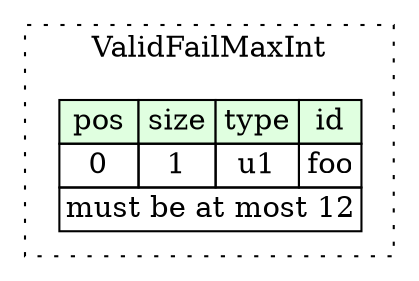 digraph {
	rankdir=LR;
	node [shape=plaintext];
	subgraph cluster__valid_fail_max_int {
		label="ValidFailMaxInt";
		graph[style=dotted];

		valid_fail_max_int__seq [label=<<TABLE BORDER="0" CELLBORDER="1" CELLSPACING="0">
			<TR><TD BGCOLOR="#E0FFE0">pos</TD><TD BGCOLOR="#E0FFE0">size</TD><TD BGCOLOR="#E0FFE0">type</TD><TD BGCOLOR="#E0FFE0">id</TD></TR>
			<TR><TD PORT="foo_pos">0</TD><TD PORT="foo_size">1</TD><TD>u1</TD><TD PORT="foo_type">foo</TD></TR>
			<TR><TD COLSPAN="4" PORT="foo__valid">must be at most 12</TD></TR>
		</TABLE>>];
	}
}
